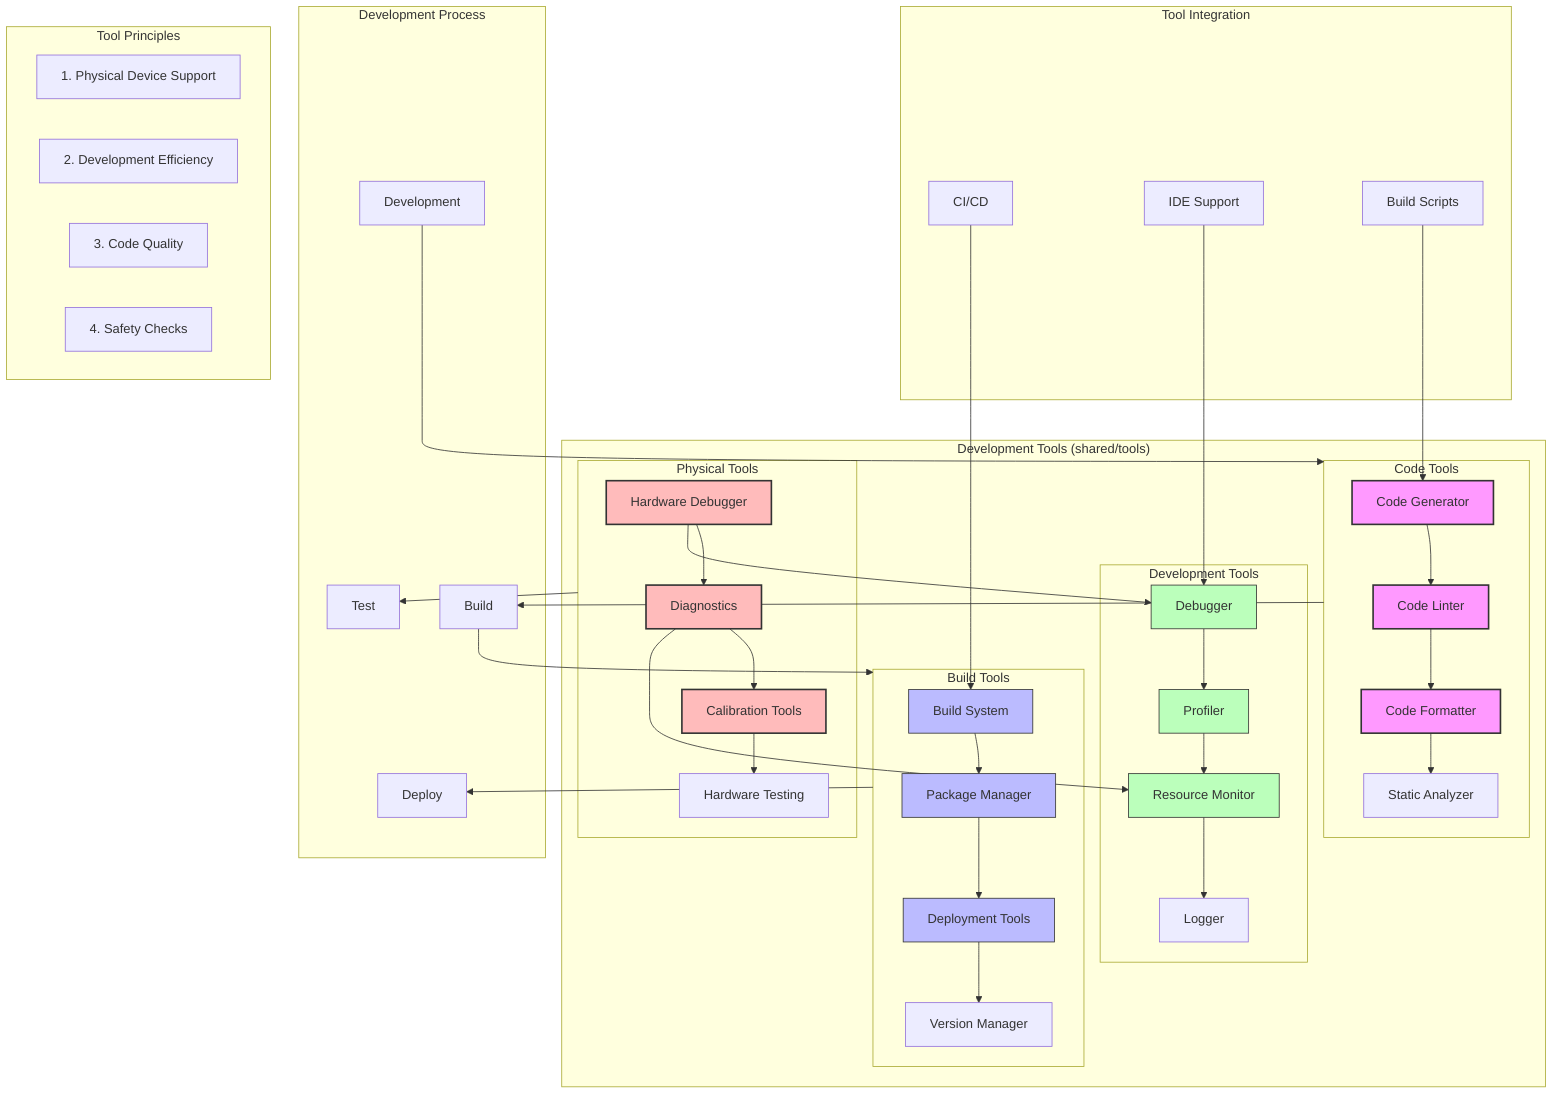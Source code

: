 graph TB
    subgraph ToolSystem["Development Tools (shared/tools)"]
        direction TB
        
        subgraph CodeTools["Code Tools"]
            generator["Code Generator"]
            linter["Code Linter"]
            formatter["Code Formatter"]
            analyzer["Static Analyzer"]
            
            generator --> linter
            linter --> formatter
            formatter --> analyzer
        end

        subgraph BuildTools["Build Tools"]
            builder["Build System"]
            packager["Package Manager"]
            deployer["Deployment Tools"]
            versioner["Version Manager"]
            
            builder --> packager
            packager --> deployer
            deployer --> versioner
        end

        subgraph DevTools["Development Tools"]
            debugger["Debugger"]
            profiler["Profiler"]
            monitor["Resource Monitor"]
            logger["Logger"]
            
            debugger --> profiler
            profiler --> monitor
            monitor --> logger
        end

        subgraph PhysicalTools["Physical Tools"]
            hwDebug["Hardware Debugger"]
            diagnostic["Diagnostics"]
            calibration["Calibration Tools"]
            testing["Hardware Testing"]
            
            hwDebug --> diagnostic
            diagnostic --> calibration
            calibration --> testing
        end
    end

    subgraph Development["Development Process"]
        dev["Development"]
        build["Build"]
        test["Test"]
        deploy["Deploy"]
    end

    subgraph Integration["Tool Integration"]
        ci["CI/CD"]
        ide["IDE Support"]
        scripts["Build Scripts"]
    end

    %% Process Flows
    dev --> CodeTools
    CodeTools --> build
    build --> BuildTools
    BuildTools --> deploy

    %% Integration Flows
    ci --> builder
    ide --> debugger
    scripts --> generator

    %% Physical Flows
    PhysicalTools --> test
    diagnostic --> monitor
    hwDebug --> debugger

    classDef code fill:#f9f,stroke:#333,stroke-width:2px
    classDef build fill:#bbf,stroke:#333,stroke-width:1px
    classDef dev fill:#bfb,stroke:#333,stroke-width:1px
    classDef physical fill:#fbb,stroke:#333,stroke-width:2px

    class generator,linter,formatter code
    class builder,packager,deployer build
    class debugger,profiler,monitor dev
    class hwDebug,diagnostic,calibration physical

    %% Notes
    subgraph ToolPrinciples["Tool Principles"]
        note1["1. Physical Device Support"]
        note2["2. Development Efficiency"]
        note3["3. Code Quality"]
        note4["4. Safety Checks"]
    end